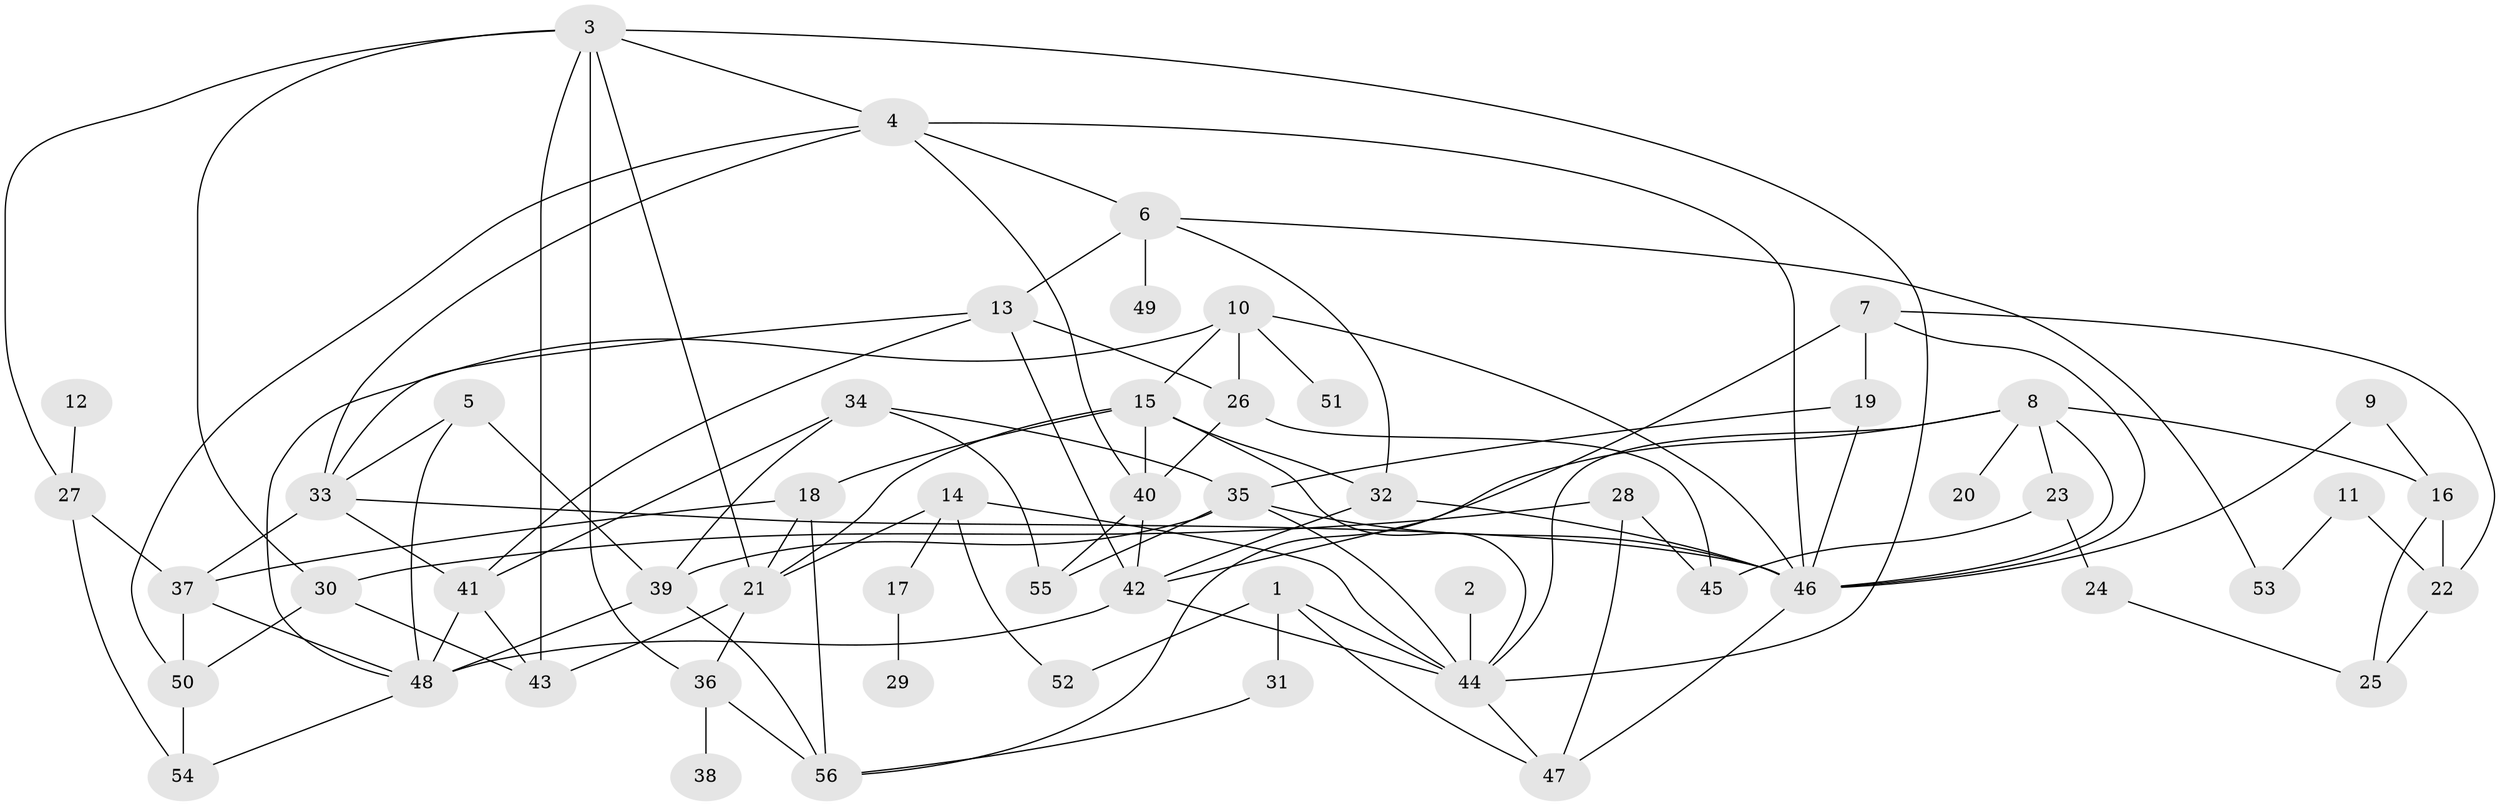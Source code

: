 // original degree distribution, {4: 0.16428571428571428, 8: 0.02142857142857143, 2: 0.2714285714285714, 3: 0.2, 5: 0.06428571428571428, 7: 0.02857142857142857, 1: 0.2357142857142857, 6: 0.014285714285714285}
// Generated by graph-tools (version 1.1) at 2025/36/03/04/25 23:36:09]
// undirected, 56 vertices, 110 edges
graph export_dot {
  node [color=gray90,style=filled];
  1;
  2;
  3;
  4;
  5;
  6;
  7;
  8;
  9;
  10;
  11;
  12;
  13;
  14;
  15;
  16;
  17;
  18;
  19;
  20;
  21;
  22;
  23;
  24;
  25;
  26;
  27;
  28;
  29;
  30;
  31;
  32;
  33;
  34;
  35;
  36;
  37;
  38;
  39;
  40;
  41;
  42;
  43;
  44;
  45;
  46;
  47;
  48;
  49;
  50;
  51;
  52;
  53;
  54;
  55;
  56;
  1 -- 31 [weight=1.0];
  1 -- 44 [weight=1.0];
  1 -- 47 [weight=1.0];
  1 -- 52 [weight=1.0];
  2 -- 44 [weight=1.0];
  3 -- 4 [weight=1.0];
  3 -- 21 [weight=1.0];
  3 -- 27 [weight=1.0];
  3 -- 30 [weight=1.0];
  3 -- 36 [weight=1.0];
  3 -- 43 [weight=1.0];
  3 -- 44 [weight=1.0];
  4 -- 6 [weight=1.0];
  4 -- 33 [weight=1.0];
  4 -- 40 [weight=1.0];
  4 -- 46 [weight=1.0];
  4 -- 50 [weight=1.0];
  5 -- 33 [weight=1.0];
  5 -- 39 [weight=1.0];
  5 -- 48 [weight=1.0];
  6 -- 13 [weight=1.0];
  6 -- 32 [weight=1.0];
  6 -- 49 [weight=1.0];
  6 -- 53 [weight=1.0];
  7 -- 19 [weight=1.0];
  7 -- 22 [weight=1.0];
  7 -- 46 [weight=1.0];
  7 -- 56 [weight=1.0];
  8 -- 16 [weight=1.0];
  8 -- 20 [weight=1.0];
  8 -- 23 [weight=1.0];
  8 -- 42 [weight=1.0];
  8 -- 44 [weight=1.0];
  8 -- 46 [weight=1.0];
  9 -- 16 [weight=1.0];
  9 -- 46 [weight=1.0];
  10 -- 15 [weight=1.0];
  10 -- 26 [weight=1.0];
  10 -- 46 [weight=1.0];
  10 -- 48 [weight=1.0];
  10 -- 51 [weight=1.0];
  11 -- 22 [weight=1.0];
  11 -- 53 [weight=1.0];
  12 -- 27 [weight=1.0];
  13 -- 26 [weight=1.0];
  13 -- 33 [weight=1.0];
  13 -- 41 [weight=1.0];
  13 -- 42 [weight=1.0];
  14 -- 17 [weight=1.0];
  14 -- 21 [weight=1.0];
  14 -- 44 [weight=1.0];
  14 -- 52 [weight=1.0];
  15 -- 18 [weight=1.0];
  15 -- 21 [weight=1.0];
  15 -- 32 [weight=1.0];
  15 -- 40 [weight=1.0];
  15 -- 44 [weight=1.0];
  16 -- 22 [weight=1.0];
  16 -- 25 [weight=1.0];
  17 -- 29 [weight=1.0];
  18 -- 21 [weight=1.0];
  18 -- 37 [weight=1.0];
  18 -- 56 [weight=1.0];
  19 -- 35 [weight=1.0];
  19 -- 46 [weight=1.0];
  21 -- 36 [weight=1.0];
  21 -- 43 [weight=2.0];
  22 -- 25 [weight=1.0];
  23 -- 24 [weight=1.0];
  23 -- 45 [weight=1.0];
  24 -- 25 [weight=1.0];
  26 -- 40 [weight=1.0];
  26 -- 45 [weight=1.0];
  27 -- 37 [weight=1.0];
  27 -- 54 [weight=1.0];
  28 -- 30 [weight=1.0];
  28 -- 45 [weight=1.0];
  28 -- 47 [weight=1.0];
  30 -- 43 [weight=1.0];
  30 -- 50 [weight=1.0];
  31 -- 56 [weight=1.0];
  32 -- 42 [weight=1.0];
  32 -- 46 [weight=2.0];
  33 -- 37 [weight=1.0];
  33 -- 41 [weight=1.0];
  33 -- 46 [weight=1.0];
  34 -- 35 [weight=1.0];
  34 -- 39 [weight=1.0];
  34 -- 41 [weight=1.0];
  34 -- 55 [weight=1.0];
  35 -- 39 [weight=1.0];
  35 -- 44 [weight=1.0];
  35 -- 46 [weight=1.0];
  35 -- 55 [weight=1.0];
  36 -- 38 [weight=1.0];
  36 -- 56 [weight=1.0];
  37 -- 48 [weight=1.0];
  37 -- 50 [weight=1.0];
  39 -- 48 [weight=1.0];
  39 -- 56 [weight=1.0];
  40 -- 42 [weight=1.0];
  40 -- 55 [weight=1.0];
  41 -- 43 [weight=1.0];
  41 -- 48 [weight=1.0];
  42 -- 44 [weight=1.0];
  42 -- 48 [weight=2.0];
  44 -- 47 [weight=1.0];
  46 -- 47 [weight=1.0];
  48 -- 54 [weight=1.0];
  50 -- 54 [weight=1.0];
}

